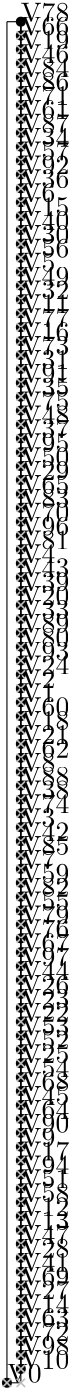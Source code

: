 <?xml version="1.0"?>
    <!DOCTYPE ipe SYSTEM "ipe.dtd">
    <ipe version="70005" creator="Ipe 7.1.4">
    <info created="D:20131106154934" modified="D:20131106160041"/>
    <preamble>\usepackage[english]{babel}</preamble>
    <ipestyle name="basic">
    <symbol name="arrow/arc(spx)">
    <path stroke="sym-stroke" fill="sym-stroke" pen="sym-pen">
    0 0 m
    -1 0.333 l
    -1 -0.333 l
    h
    </path>
    </symbol>
    <symbol name="arrow/farc(spx)">
    <path stroke="sym-stroke" fill="white" pen="sym-pen">
    0 0 m
    -1 0.333 l
    -1 -0.333 l
    h
    </path>
    </symbol>
    <symbol name="mark/circle(sx)" transformations="translations">
    <path fill="sym-stroke">
    0.6 0 0 0.6 0 0 e
    0.4 0 0 0.4 0 0 e
    </path>
    </symbol>
    <symbol name="mark/disk(sx)" transformations="translations">
    <path fill="sym-stroke">
    0.6 0 0 0.6 0 0 e
    </path>
    </symbol>
    <symbol name="mark/fdisk(sfx)" transformations="translations">
    <group>
    <path fill="sym-fill">
    0.5 0 0 0.5 0 0 e
    </path>
    <path fill="sym-stroke" fillrule="eofill">
    0.6 0 0 0.6 0 0 e
    0.4 0 0 0.4 0 0 e
    </path>
    </group>
    </symbol>
    <symbol name="mark/box(sx)" transformations="translations">
    <path fill="sym-stroke" fillrule="eofill">
    -0.6 -0.6 m
    0.6 -0.6 l
    0.6 0.6 l
    -0.6 0.6 l
    h
    -0.4 -0.4 m
    0.4 -0.4 l
    0.4 0.4 l
    -0.4 0.4 l
    h
    </path>
    </symbol>
    <symbol name="mark/square(sx)" transformations="translations">
    <path fill="sym-stroke">
    -0.6 -0.6 m
    0.6 -0.6 l
    0.6 0.6 l
    -0.6 0.6 l
    h
    </path>
    </symbol>
    <symbol name="mark/fsquare(sfx)" transformations="translations">
    <group>
    <path fill="sym-fill">
    -0.5 -0.5 m
    0.5 -0.5 l
    0.5 0.5 l
    -0.5 0.5 l
    h
    </path>
    <path fill="sym-stroke" fillrule="eofill">
    -0.6 -0.6 m
    0.6 -0.6 l
    0.6 0.6 l
    -0.6 0.6 l
    h
    -0.4 -0.4 m
    0.4 -0.4 l
    0.4 0.4 l
    -0.4 0.4 l
    h
    </path>
    </group>
    </symbol>
    <symbol name="mark/cross(sx)" transformations="translations">
    <group>
    <path fill="sym-stroke">
    -0.43 -0.57 m
    0.57 0.43 l
    0.43 0.57 l
    -0.57 -0.43 l
    h
    </path>
    <path fill="sym-stroke">
    -0.43 0.57 m
    0.57 -0.43 l
    0.43 -0.57 l
    -0.57 0.43 l
    h
    </path>
    </group>
    </symbol>
    <symbol name="arrow/fnormal(spx)">
    <path stroke="sym-stroke" fill="white" pen="sym-pen">
    0 0 m
    -1 0.333 l
    -1 -0.333 l
    h
    </path>
    </symbol>
    <symbol name="arrow/pointed(spx)">
    <path stroke="sym-stroke" fill="sym-stroke" pen="sym-pen">
    0 0 m
    -1 0.333 l
    -0.8 0 l
    -1 -0.333 l
    h
    </path>
    </symbol>
    <symbol name="arrow/fpointed(spx)">
    <path stroke="sym-stroke" fill="white" pen="sym-pen">
    0 0 m
    -1 0.333 l
    -0.8 0 l
    -1 -0.333 l
    h
    </path>
    </symbol>
    <symbol name="arrow/linear(spx)">
    <path stroke="sym-stroke" pen="sym-pen">
    -1 0.333 m
    0 0 l
    -1 -0.333 l
    </path>
    </symbol>
    <symbol name="arrow/fdouble(spx)">
    <path stroke="sym-stroke" fill="white" pen="sym-pen">
    0 0 m
    -1 0.333 l
    -1 -0.333 l
    h
    -1 0 m
    -2 0.333 l
    -2 -0.333 l
    h
    </path>
    </symbol>
    <symbol name="arrow/double(spx)">
    <path stroke="sym-stroke" fill="sym-stroke" pen="sym-pen">
    0 0 m
    -1 0.333 l
    -1 -0.333 l
    h
    -1 0 m
    -2 0.333 l
    -2 -0.333 l
    h
    </path>
    </symbol>
    <pen name="heavier" value="0.8"/>
    <pen name="fat" value="1.2"/>
    <pen name="ultrafat" value="2"/>
    <symbolsize name="large" value="5"/>
    <symbolsize name="small" value="2"/>
    <symbolsize name="tiny" value="1.1"/>
    <arrowsize name="large" value="10"/>
    <arrowsize name="small" value="5"/>
    <arrowsize name="tiny" value="3"/>
    <color name="red" value="1 0 0"/>
    <color name="green" value="0 1 0"/>
    <color name="blue" value="0 0 1"/>
    <color name="yellow" value="1 1 0"/>
    <color name="orange" value="1 0.647 0"/>
    <color name="gold" value="1 0.843 0"/>
    <color name="purple" value="0.627 0.125 0.941"/>
    <color name="gray" value="0.745"/>
    <color name="brown" value="0.647 0.165 0.165"/>
    <color name="navy" value="0 0 0.502"/>
    <color name="pink" value="1 0.753 0.796"/>
    <color name="seagreen" value="0.18 0.545 0.341"/>
    <color name="turquoise" value="0.251 0.878 0.816"/>
    <color name="violet" value="0.933 0.51 0.933"/>
    <color name="darkblue" value="0 0 0.545"/>
    <color name="darkcyan" value="0 0.545 0.545"/>
    <color name="darkgray" value="0.663"/>
    <color name="darkgreen" value="0 0.392 0"/>
    <color name="darkmagenta" value="0.545 0 0.545"/>
    <color name="darkorange" value="1 0.549 0"/>
    <color name="darkred" value="0.545 0 0"/>
    <color name="lightblue" value="0.678 0.847 0.902"/>
    <color name="lightcyan" value="0.878 1 1"/>
    <color name="lightgray" value="0.827"/>
    <color name="lightgreen" value="0.565 0.933 0.565"/>
    <color name="lightyellow" value="1 1 0.878"/>
    <dashstyle name="dashed" value="[4] 0"/>
    <dashstyle name="dotted" value="[1 3] 0"/>
    <dashstyle name="dash dotted" value="[4 2 1 2] 0"/>
    <dashstyle name="dash dot dotted" value="[4 2 1 2 1 2] 0"/>
    <textsize name="large" value="\large"/>
    <textsize name="Large" value="\Large"/>
    <textsize name="LARGE" value="\LARGE"/>
    <textsize name="huge" value="\huge"/>
    <textsize name="Huge" value="\Huge"/>
    <textsize name="small" value="\small"/>
    <textsize name="footnote" value="\footnotesize"/>
    <textsize name="tiny" value="\tiny"/>
    <textstyle name="center" begin="\begin{center}" end="\end{center}"/>
    <textstyle name="itemize" begin="\begin{itemize}" end="\end{itemize}"/>
    <textstyle name="item" begin="\begin{itemize}\item{}" end="\end{itemize}"/>
    <gridsize name="4 pts" value="4"/>
    <gridsize name="8 pts (~3 mm)" value="8"/>
    <gridsize name="16 pts (~6 mm)" value="16"/>
    <gridsize name="32 pts (~12 mm)" value="32"/>
    <gridsize name="10 pts (~3.5 mm)" value="10"/>
    <gridsize name="20 pts (~7 mm)" value="20"/>
    <gridsize name="14 pts (~5 mm)" value="14"/>
    <gridsize name="28 pts (~10 mm)" value="28"/>
    <gridsize name="56 pts (~20 mm)" value="56"/>
    <anglesize name="90 deg" value="90"/>
    <anglesize name="60 deg" value="60"/>
    <anglesize name="45 deg" value="45"/>
    <anglesize name="30 deg" value="30"/>
    <anglesize name="22.5 deg" value="22.5"/>
    <tiling name="falling" angle="-60" step="4" width="1"/>
    <tiling name="rising" angle="30" step="4" width="1"/>
    <layout paper="1000 1000" origin="0 0" frame="1000 1000" skip="32" crop="yes"/>
    </ipestyle>
    <page>
    <layer name="alpha"/>
    <view layers="alpha" active="alpha"/>
<use name="mark/disk(sx)" pos="400 480" size="normal" stroke="black"/>
<text transformations="translations" pos="400 480" stroke="black" type="label" width="190" height="10" depth="0" valign="baseline" size="normal">V0</text><use name="mark/disk(sx)" pos="405 725" size="normal" stroke="black"/>
<text transformations="translations" pos="405 725" stroke="black" type="label" width="190" height="10" depth="0" valign="baseline" size="normal">V1</text><use name="mark/disk(sx)" pos="405 730" size="normal" stroke="black"/>
<text transformations="translations" pos="405 730" stroke="black" type="label" width="190" height="10" depth="0" valign="baseline" size="normal">V2</text><use name="mark/disk(sx)" pos="405 680" size="normal" stroke="black"/>
<text transformations="translations" pos="405 680" stroke="black" type="label" width="190" height="10" depth="0" valign="baseline" size="normal">V3</text><use name="mark/disk(sx)" pos="405 775" size="normal" stroke="black"/>
<text transformations="translations" pos="405 775" stroke="black" type="label" width="190" height="10" depth="0" valign="baseline" size="normal">V4</text><use name="mark/disk(sx)" pos="405 880" size="normal" stroke="black"/>
<text transformations="translations" pos="405 880" stroke="black" type="label" width="190" height="10" depth="0" valign="baseline" size="normal">V5</text><use name="mark/disk(sx)" pos="405 905" size="normal" stroke="black"/>
<text transformations="translations" pos="405 905" stroke="black" type="label" width="190" height="10" depth="0" valign="baseline" size="normal">V6</text><use name="mark/disk(sx)" pos="405 665" size="normal" stroke="black"/>
<text transformations="translations" pos="405 665" stroke="black" type="label" width="190" height="10" depth="0" valign="baseline" size="normal">V7</text><use name="mark/disk(sx)" pos="405 700" size="normal" stroke="black"/>
<text transformations="translations" pos="405 700" stroke="black" type="label" width="190" height="10" depth="0" valign="baseline" size="normal">V8</text><use name="mark/disk(sx)" pos="405 565" size="normal" stroke="black"/>
<text transformations="translations" pos="405 565" stroke="black" type="label" width="190" height="10" depth="0" valign="baseline" size="normal">V9</text><use name="mark/disk(sx)" pos="405 485" size="normal" stroke="black"/>
<text transformations="translations" pos="405 485" stroke="black" type="label" width="190" height="10" depth="0" valign="baseline" size="normal">V10</text><use name="mark/disk(sx)" pos="405 865" size="normal" stroke="black"/>
<text transformations="translations" pos="405 865" stroke="black" type="label" width="190" height="10" depth="0" valign="baseline" size="normal">V11</text><use name="mark/disk(sx)" pos="405 540" size="normal" stroke="black"/>
<text transformations="translations" pos="405 540" stroke="black" type="label" width="190" height="10" depth="0" valign="baseline" size="normal">V12</text><use name="mark/disk(sx)" pos="405 535" size="normal" stroke="black"/>
<text transformations="translations" pos="405 535" stroke="black" type="label" width="190" height="10" depth="0" valign="baseline" size="normal">V13</text><use name="mark/disk(sx)" pos="405 505" size="normal" stroke="black"/>
<text transformations="translations" pos="405 505" stroke="black" type="label" width="190" height="10" depth="0" valign="baseline" size="normal">V14</text><use name="mark/disk(sx)" pos="405 900" size="normal" stroke="black"/>
<text transformations="translations" pos="405 900" stroke="black" type="label" width="190" height="10" depth="0" valign="baseline" size="normal">V15</text><use name="mark/disk(sx)" pos="405 560" size="normal" stroke="black"/>
<text transformations="translations" pos="405 560" stroke="black" type="label" width="190" height="10" depth="0" valign="baseline" size="normal">V17</text><use name="mark/disk(sx)" pos="405 855" size="normal" stroke="black"/>
<text transformations="translations" pos="405 855" stroke="black" type="label" width="190" height="10" depth="0" valign="baseline" size="normal">V16</text><use name="mark/disk(sx)" pos="405 960" size="normal" stroke="black"/>
<text transformations="translations" pos="405 960" stroke="black" type="label" width="190" height="10" depth="0" valign="baseline" size="normal">V19</text><use name="mark/disk(sx)" pos="405 715" size="normal" stroke="black"/>
<text transformations="translations" pos="405 715" stroke="black" type="label" width="190" height="10" depth="0" valign="baseline" size="normal">V18</text><use name="mark/disk(sx)" pos="405 710" size="normal" stroke="black"/>
<text transformations="translations" pos="405 710" stroke="black" type="label" width="190" height="10" depth="0" valign="baseline" size="normal">V21</text><use name="mark/disk(sx)" pos="405 760" size="normal" stroke="black"/>
<text transformations="translations" pos="405 760" stroke="black" type="label" width="190" height="10" depth="0" valign="baseline" size="normal">V20</text><use name="mark/disk(sx)" pos="405 615" size="normal" stroke="black"/>
<text transformations="translations" pos="405 615" stroke="black" type="label" width="190" height="10" depth="0" valign="baseline" size="normal">V23</text><use name="mark/disk(sx)" pos="405 610" size="normal" stroke="black"/>
<text transformations="translations" pos="405 610" stroke="black" type="label" width="190" height="10" depth="0" valign="baseline" size="normal">V22</text><use name="mark/disk(sx)" pos="405 595" size="normal" stroke="black"/>
<text transformations="translations" pos="405 595" stroke="black" type="label" width="190" height="10" depth="0" valign="baseline" size="normal">V25</text><use name="mark/disk(sx)" pos="405 735" size="normal" stroke="black"/>
<text transformations="translations" pos="405 735" stroke="black" type="label" width="190" height="10" depth="0" valign="baseline" size="normal">V24</text><use name="mark/disk(sx)" pos="405 510" size="normal" stroke="black"/>
<text transformations="translations" pos="405 510" stroke="black" type="label" width="190" height="10" depth="0" valign="baseline" size="normal">V27</text><use name="mark/disk(sx)" pos="405 620" size="normal" stroke="black"/>
<text transformations="translations" pos="405 620" stroke="black" type="label" width="190" height="10" depth="0" valign="baseline" size="normal">V26</text><use name="mark/disk(sx)" pos="405 805" size="normal" stroke="black"/>
<text transformations="translations" pos="405 805" stroke="black" type="label" width="190" height="10" depth="0" valign="baseline" size="normal">V29</text><use name="mark/disk(sx)" pos="405 525" size="normal" stroke="black"/>
<text transformations="translations" pos="405 525" stroke="black" type="label" width="190" height="10" depth="0" valign="baseline" size="normal">V28</text><use name="mark/disk(sx)" pos="405 845" size="normal" stroke="black"/>
<text transformations="translations" pos="405 845" stroke="black" type="label" width="190" height="10" depth="0" valign="baseline" size="normal">V31</text><use name="mark/disk(sx)" pos="405 890" size="normal" stroke="black"/>
<text transformations="translations" pos="405 890" stroke="black" type="label" width="190" height="10" depth="0" valign="baseline" size="normal">V30</text><use name="mark/disk(sx)" pos="405 925" size="normal" stroke="black"/>
<text transformations="translations" pos="405 925" stroke="black" type="label" width="190" height="10" depth="0" valign="baseline" size="normal">V34</text><use name="mark/disk(sx)" pos="405 835" size="normal" stroke="black"/>
<text transformations="translations" pos="405 835" stroke="black" type="label" width="190" height="10" depth="0" valign="baseline" size="normal">V35</text><use name="mark/disk(sx)" pos="405 870" size="normal" stroke="black"/>
<text transformations="translations" pos="405 870" stroke="black" type="label" width="190" height="10" depth="0" valign="baseline" size="normal">V32</text><use name="mark/disk(sx)" pos="405 755" size="normal" stroke="black"/>
<text transformations="translations" pos="405 755" stroke="black" type="label" width="190" height="10" depth="0" valign="baseline" size="normal">V33</text><use name="mark/disk(sx)" pos="405 690" size="normal" stroke="black"/>
<text transformations="translations" pos="405 690" stroke="black" type="label" width="190" height="10" depth="0" valign="baseline" size="normal">V38</text><use name="mark/disk(sx)" pos="405 765" size="normal" stroke="black"/>
<text transformations="translations" pos="405 765" stroke="black" type="label" width="190" height="10" depth="0" valign="baseline" size="normal">V39</text><use name="mark/disk(sx)" pos="405 910" size="normal" stroke="black"/>
<text transformations="translations" pos="405 910" stroke="black" type="label" width="190" height="10" depth="0" valign="baseline" size="normal">V36</text><use name="mark/disk(sx)" pos="405 820" size="normal" stroke="black"/>
<text transformations="translations" pos="405 820" stroke="black" type="label" width="190" height="10" depth="0" valign="baseline" size="normal">V37</text><use name="mark/disk(sx)" pos="405 675" size="normal" stroke="black"/>
<text transformations="translations" pos="405 675" stroke="black" type="label" width="190" height="10" depth="0" valign="baseline" size="normal">V42</text><use name="mark/disk(sx)" pos="405 770" size="normal" stroke="black"/>
<text transformations="translations" pos="405 770" stroke="black" type="label" width="190" height="10" depth="0" valign="baseline" size="normal">V43</text><use name="mark/disk(sx)" pos="405 895" size="normal" stroke="black"/>
<text transformations="translations" pos="405 895" stroke="black" type="label" width="190" height="10" depth="0" valign="baseline" size="normal">V40</text><use name="mark/disk(sx)" pos="405 520" size="normal" stroke="black"/>
<text transformations="translations" pos="405 520" stroke="black" type="label" width="190" height="10" depth="0" valign="baseline" size="normal">V41</text><use name="mark/disk(sx)" pos="405 955" size="normal" stroke="black"/>
<text transformations="translations" pos="405 955" stroke="black" type="label" width="190" height="10" depth="0" valign="baseline" size="normal">V46</text><use name="mark/disk(sx)" pos="405 530" size="normal" stroke="black"/>
<text transformations="translations" pos="405 530" stroke="black" type="label" width="190" height="10" depth="0" valign="baseline" size="normal">V47</text><use name="mark/disk(sx)" pos="405 625" size="normal" stroke="black"/>
<text transformations="translations" pos="405 625" stroke="black" type="label" width="190" height="10" depth="0" valign="baseline" size="normal">V44</text><use name="mark/disk(sx)" pos="405 580" size="normal" stroke="black"/>
<text transformations="translations" pos="405 580" stroke="black" type="label" width="190" height="10" depth="0" valign="baseline" size="normal">V45</text><use name="mark/disk(sx)" pos="405 550" size="normal" stroke="black"/>
<text transformations="translations" pos="405 550" stroke="black" type="label" width="190" height="10" depth="0" valign="baseline" size="normal">V51</text><use name="mark/disk(sx)" pos="405 810" size="normal" stroke="black"/>
<text transformations="translations" pos="405 810" stroke="black" type="label" width="190" height="10" depth="0" valign="baseline" size="normal">V50</text><use name="mark/disk(sx)" pos="405 875" size="normal" stroke="black"/>
<text transformations="translations" pos="405 875" stroke="black" type="label" width="190" height="10" depth="0" valign="baseline" size="normal">V49</text><use name="mark/disk(sx)" pos="405 825" size="normal" stroke="black"/>
<text transformations="translations" pos="405 825" stroke="black" type="label" width="190" height="10" depth="0" valign="baseline" size="normal">V48</text><use name="mark/disk(sx)" pos="405 650" size="normal" stroke="black"/>
<text transformations="translations" pos="405 650" stroke="black" type="label" width="190" height="10" depth="0" valign="baseline" size="normal">V55</text><use name="mark/disk(sx)" pos="405 590" size="normal" stroke="black"/>
<text transformations="translations" pos="405 590" stroke="black" type="label" width="190" height="10" depth="0" valign="baseline" size="normal">V54</text><use name="mark/disk(sx)" pos="405 605" size="normal" stroke="black"/>
<text transformations="translations" pos="405 605" stroke="black" type="label" width="190" height="10" depth="0" valign="baseline" size="normal">V53</text><use name="mark/disk(sx)" pos="405 600" size="normal" stroke="black"/>
<text transformations="translations" pos="405 600" stroke="black" type="label" width="190" height="10" depth="0" valign="baseline" size="normal">V52</text><use name="mark/disk(sx)" pos="405 660" size="normal" stroke="black"/>
<text transformations="translations" pos="405 660" stroke="black" type="label" width="190" height="10" depth="0" valign="baseline" size="normal">V59</text><use name="mark/disk(sx)" pos="405 545" size="normal" stroke="black"/>
<text transformations="translations" pos="405 545" stroke="black" type="label" width="190" height="10" depth="0" valign="baseline" size="normal">V58</text><use name="mark/disk(sx)" pos="405 920" size="normal" stroke="black"/>
<text transformations="translations" pos="405 920" stroke="black" type="label" width="190" height="10" depth="0" valign="baseline" size="normal">V57</text><use name="mark/disk(sx)" pos="405 885" size="normal" stroke="black"/>
<text transformations="translations" pos="405 885" stroke="black" type="label" width="190" height="10" depth="0" valign="baseline" size="normal">V56</text><use name="mark/disk(sx)" pos="405 500" size="normal" stroke="black"/>
<text transformations="translations" pos="405 500" stroke="black" type="label" width="190" height="10" depth="0" valign="baseline" size="normal">V63</text><use name="mark/disk(sx)" pos="405 705" size="normal" stroke="black"/>
<text transformations="translations" pos="405 705" stroke="black" type="label" width="190" height="10" depth="0" valign="baseline" size="normal">V62</text><use name="mark/disk(sx)" pos="405 935" size="normal" stroke="black"/>
<text transformations="translations" pos="405 935" stroke="black" type="label" width="190" height="10" depth="0" valign="baseline" size="normal">V61</text><use name="mark/disk(sx)" pos="405 720" size="normal" stroke="black"/>
<text transformations="translations" pos="405 720" stroke="black" type="label" width="190" height="10" depth="0" valign="baseline" size="normal">V60</text><use name="mark/disk(sx)" pos="405 585" size="normal" stroke="black"/>
<text transformations="translations" pos="405 585" stroke="black" type="label" width="190" height="10" depth="0" valign="baseline" size="normal">V68</text><use name="mark/disk(sx)" pos="405 515" size="normal" stroke="black"/>
<text transformations="translations" pos="405 515" stroke="black" type="label" width="190" height="10" depth="0" valign="baseline" size="normal">V69</text><use name="mark/disk(sx)" pos="405 790" size="normal" stroke="black"/>
<text transformations="translations" pos="405 790" stroke="black" type="label" width="190" height="10" depth="0" valign="baseline" size="normal">V70</text><use name="mark/disk(sx)" pos="405 940" size="normal" stroke="black"/>
<text transformations="translations" pos="405 940" stroke="black" type="label" width="190" height="10" depth="0" valign="baseline" size="normal">V71</text><use name="mark/disk(sx)" pos="405 575" size="normal" stroke="black"/>
<text transformations="translations" pos="405 575" stroke="black" type="label" width="190" height="10" depth="0" valign="baseline" size="normal">V64</text><use name="mark/disk(sx)" pos="405 800" size="normal" stroke="black"/>
<text transformations="translations" pos="405 800" stroke="black" type="label" width="190" height="10" depth="0" valign="baseline" size="normal">V65</text><use name="mark/disk(sx)" pos="405 965" size="normal" stroke="black"/>
<text transformations="translations" pos="405 965" stroke="black" type="label" width="190" height="10" depth="0" valign="baseline" size="normal">V66</text><use name="mark/disk(sx)" pos="405 635" size="normal" stroke="black"/>
<text transformations="translations" pos="405 635" stroke="black" type="label" width="190" height="10" depth="0" valign="baseline" size="normal">V67</text><use name="mark/disk(sx)" pos="405 640" size="normal" stroke="black"/>
<text transformations="translations" pos="405 640" stroke="black" type="label" width="190" height="10" depth="0" valign="baseline" size="normal">V76</text><use name="mark/disk(sx)" pos="405 860" size="normal" stroke="black"/>
<text transformations="translations" pos="405 860" stroke="black" type="label" width="190" height="10" depth="0" valign="baseline" size="normal">V77</text><use name="mark/disk(sx)" pos="405 970" size="normal" stroke="black"/>
<text transformations="translations" pos="405 970" stroke="black" type="label" width="190" height="10" depth="0" valign="baseline" size="normal">V78</text><use name="mark/disk(sx)" pos="405 645" size="normal" stroke="black"/>
<text transformations="translations" pos="405 645" stroke="black" type="label" width="190" height="10" depth="0" valign="baseline" size="normal">V79</text><use name="mark/disk(sx)" pos="405 495" size="normal" stroke="black"/>
<text transformations="translations" pos="405 495" stroke="black" type="label" width="190" height="10" depth="0" valign="baseline" size="normal">V72</text><use name="mark/disk(sx)" pos="405 850" size="normal" stroke="black"/>
<text transformations="translations" pos="405 850" stroke="black" type="label" width="190" height="10" depth="0" valign="baseline" size="normal">V73</text><use name="mark/disk(sx)" pos="405 685" size="normal" stroke="black"/>
<text transformations="translations" pos="405 685" stroke="black" type="label" width="190" height="10" depth="0" valign="baseline" size="normal">V74</text><use name="mark/disk(sx)" pos="405 830" size="normal" stroke="black"/>
<text transformations="translations" pos="405 830" stroke="black" type="label" width="190" height="10" depth="0" valign="baseline" size="normal">V75</text><use name="mark/disk(sx)" pos="405 670" size="normal" stroke="black"/>
<text transformations="translations" pos="405 670" stroke="black" type="label" width="190" height="10" depth="0" valign="baseline" size="normal">V85</text><use name="mark/disk(sx)" pos="405 950" size="normal" stroke="black"/>
<text transformations="translations" pos="405 950" stroke="black" type="label" width="190" height="10" depth="0" valign="baseline" size="normal">V84</text><use name="mark/disk(sx)" pos="405 930" size="normal" stroke="black"/>
<text transformations="translations" pos="405 930" stroke="black" type="label" width="190" height="10" depth="0" valign="baseline" size="normal">V87</text><use name="mark/disk(sx)" pos="405 945" size="normal" stroke="black"/>
<text transformations="translations" pos="405 945" stroke="black" type="label" width="190" height="10" depth="0" valign="baseline" size="normal">V86</text><use name="mark/disk(sx)" pos="405 780" size="normal" stroke="black"/>
<text transformations="translations" pos="405 780" stroke="black" type="label" width="190" height="10" depth="0" valign="baseline" size="normal">V81</text><use name="mark/disk(sx)" pos="405 745" size="normal" stroke="black"/>
<text transformations="translations" pos="405 745" stroke="black" type="label" width="190" height="10" depth="0" valign="baseline" size="normal">V80</text><use name="mark/disk(sx)" pos="405 795" size="normal" stroke="black"/>
<text transformations="translations" pos="405 795" stroke="black" type="label" width="190" height="10" depth="0" valign="baseline" size="normal">V83</text><use name="mark/disk(sx)" pos="405 655" size="normal" stroke="black"/>
<text transformations="translations" pos="405 655" stroke="black" type="label" width="190" height="10" depth="0" valign="baseline" size="normal">V82</text><use name="mark/disk(sx)" pos="405 740" size="normal" stroke="black"/>
<text transformations="translations" pos="405 740" stroke="black" type="label" width="190" height="10" depth="0" valign="baseline" size="normal">V93</text><use name="mark/disk(sx)" pos="405 915" size="normal" stroke="black"/>
<text transformations="translations" pos="405 915" stroke="black" type="label" width="190" height="10" depth="0" valign="baseline" size="normal">V92</text><use name="mark/disk(sx)" pos="405 815" size="normal" stroke="black"/>
<text transformations="translations" pos="405 815" stroke="black" type="label" width="190" height="10" depth="0" valign="baseline" size="normal">V95</text><use name="mark/disk(sx)" pos="405 555" size="normal" stroke="black"/>
<text transformations="translations" pos="405 555" stroke="black" type="label" width="190" height="10" depth="0" valign="baseline" size="normal">V94</text><use name="mark/disk(sx)" pos="405 750" size="normal" stroke="black"/>
<text transformations="translations" pos="405 750" stroke="black" type="label" width="190" height="10" depth="0" valign="baseline" size="normal">V89</text><use name="mark/disk(sx)" pos="405 695" size="normal" stroke="black"/>
<text transformations="translations" pos="405 695" stroke="black" type="label" width="190" height="10" depth="0" valign="baseline" size="normal">V88</text><use name="mark/disk(sx)" pos="405 840" size="normal" stroke="black"/>
<text transformations="translations" pos="405 840" stroke="black" type="label" width="190" height="10" depth="0" valign="baseline" size="normal">V91</text><use name="mark/disk(sx)" pos="405 570" size="normal" stroke="black"/>
<text transformations="translations" pos="405 570" stroke="black" type="label" width="190" height="10" depth="0" valign="baseline" size="normal">V90</text><use name="mark/disk(sx)" pos="405 490" size="normal" stroke="black"/>
<text transformations="translations" pos="405 490" stroke="black" type="label" width="190" height="10" depth="0" valign="baseline" size="normal">V98</text><use name="mark/disk(sx)" pos="405 785" size="normal" stroke="black"/>
<text transformations="translations" pos="405 785" stroke="black" type="label" width="190" height="10" depth="0" valign="baseline" size="normal">V96</text><use name="mark/disk(sx)" pos="405 630" size="normal" stroke="black"/>
<text transformations="translations" pos="405 630" stroke="black" type="label" width="190" height="10" depth="0" valign="baseline" size="normal">V97</text><path stroke="black" pen="normal" dash="normal">
 405 695 m
 405 690 l
 </path>
<path stroke="black" pen="normal" dash="normal">
 405 690 m
 405 690 l
 </path>
<path stroke="black" pen="normal" dash="normal">
 405 690 m
 405 695 l
 </path>
<path stroke="black" pen="normal" dash="normal">
 405 695 m
 405 695 l
 </path>
<path stroke="black" pen="normal" dash="normal">
 405 690 m
 405 695 l
 </path>
<use name="mark/cross(sx)" pos="405 690" size="normal" stroke="gray"/>
<path stroke="black" pen="normal" dash="normal">
 405 865 m
 405 860 l
 </path>
<path stroke="black" pen="normal" dash="normal">
 405 860 m
 405 860 l
 </path>
<path stroke="black" pen="normal" dash="normal">
 405 860 m
 405 865 l
 </path>
<path stroke="black" pen="normal" dash="normal">
 405 865 m
 405 865 l
 </path>
<path stroke="black" pen="normal" dash="normal">
 405 860 m
 405 865 l
 </path>
<use name="mark/cross(sx)" pos="405 860" size="normal" stroke="gray"/>
<path stroke="black" pen="normal" dash="normal">
 405 755 m
 405 750 l
 </path>
<path stroke="black" pen="normal" dash="normal">
 405 750 m
 405 750 l
 </path>
<path stroke="black" pen="normal" dash="normal">
 405 750 m
 405 755 l
 </path>
<path stroke="black" pen="normal" dash="normal">
 405 755 m
 405 755 l
 </path>
<path stroke="black" pen="normal" dash="normal">
 405 750 m
 405 755 l
 </path>
<use name="mark/cross(sx)" pos="405 750" size="normal" stroke="gray"/>
<path stroke="black" pen="normal" dash="normal">
 405 670 m
 405 665 l
 </path>
<path stroke="black" pen="normal" dash="normal">
 405 665 m
 405 665 l
 </path>
<path stroke="black" pen="normal" dash="normal">
 405 665 m
 405 670 l
 </path>
<path stroke="black" pen="normal" dash="normal">
 405 670 m
 405 670 l
 </path>
<path stroke="black" pen="normal" dash="normal">
 405 665 m
 405 670 l
 </path>
<use name="mark/cross(sx)" pos="405 665" size="normal" stroke="gray"/>
<path stroke="black" pen="normal" dash="normal">
 405 785 m
 405 780 l
 </path>
<path stroke="black" pen="normal" dash="normal">
 405 780 m
 405 780 l
 </path>
<path stroke="black" pen="normal" dash="normal">
 405 780 m
 405 785 l
 </path>
<path stroke="black" pen="normal" dash="normal">
 405 785 m
 405 785 l
 </path>
<path stroke="black" pen="normal" dash="normal">
 405 780 m
 405 785 l
 </path>
<use name="mark/cross(sx)" pos="405 780" size="normal" stroke="gray"/>
<path stroke="black" pen="normal" dash="normal">
 405 885 m
 405 880 l
 </path>
<path stroke="black" pen="normal" dash="normal">
 405 880 m
 405 880 l
 </path>
<path stroke="black" pen="normal" dash="normal">
 405 880 m
 405 885 l
 </path>
<path stroke="black" pen="normal" dash="normal">
 405 885 m
 405 885 l
 </path>
<path stroke="black" pen="normal" dash="normal">
 405 880 m
 405 885 l
 </path>
<use name="mark/cross(sx)" pos="405 880" size="normal" stroke="gray"/>
<path stroke="black" pen="normal" dash="normal">
 405 875 m
 405 870 l
 </path>
<path stroke="black" pen="normal" dash="normal">
 405 870 m
 405 870 l
 </path>
<path stroke="black" pen="normal" dash="normal">
 405 870 m
 405 875 l
 </path>
<path stroke="black" pen="normal" dash="normal">
 405 875 m
 405 875 l
 </path>
<path stroke="black" pen="normal" dash="normal">
 405 870 m
 405 875 l
 </path>
<use name="mark/cross(sx)" pos="405 870" size="normal" stroke="gray"/>
<path stroke="black" pen="normal" dash="normal">
 405 955 m
 405 950 l
 </path>
<path stroke="black" pen="normal" dash="normal">
 405 950 m
 405 950 l
 </path>
<path stroke="black" pen="normal" dash="normal">
 405 950 m
 405 955 l
 </path>
<path stroke="black" pen="normal" dash="normal">
 405 955 m
 405 955 l
 </path>
<path stroke="black" pen="normal" dash="normal">
 405 950 m
 405 955 l
 </path>
<use name="mark/cross(sx)" pos="405 950" size="normal" stroke="gray"/>
<path stroke="black" pen="normal" dash="normal">
 405 500 m
 405 495 l
 </path>
<path stroke="black" pen="normal" dash="normal">
 405 495 m
 405 495 l
 </path>
<path stroke="black" pen="normal" dash="normal">
 405 495 m
 405 500 l
 </path>
<path stroke="black" pen="normal" dash="normal">
 405 500 m
 405 500 l
 </path>
<path stroke="black" pen="normal" dash="normal">
 405 495 m
 405 500 l
 </path>
<use name="mark/cross(sx)" pos="405 495" size="normal" stroke="gray"/>
<path stroke="black" pen="normal" dash="normal">
 405 970 m
 405 965 l
 </path>
<path stroke="black" pen="normal" dash="normal">
 405 965 m
 405 965 l
 </path>
<path stroke="black" pen="normal" dash="normal">
 405 965 m
 405 970 l
 </path>
<path stroke="black" pen="normal" dash="normal">
 405 970 m
 405 970 l
 </path>
<path stroke="black" pen="normal" dash="normal">
 405 965 m
 405 970 l
 </path>
<use name="mark/cross(sx)" pos="405 965" size="normal" stroke="gray"/>
<path stroke="black" pen="normal" dash="normal">
 405 710 m
 405 705 l
 </path>
<path stroke="black" pen="normal" dash="normal">
 405 705 m
 405 705 l
 </path>
<path stroke="black" pen="normal" dash="normal">
 405 705 m
 405 710 l
 </path>
<path stroke="black" pen="normal" dash="normal">
 405 710 m
 405 710 l
 </path>
<path stroke="black" pen="normal" dash="normal">
 405 705 m
 405 710 l
 </path>
<use name="mark/cross(sx)" pos="405 705" size="normal" stroke="gray"/>
<path stroke="black" pen="normal" dash="normal">
 405 880 m
 405 875 l
 </path>
<path stroke="black" pen="normal" dash="normal">
 405 875 m
 405 875 l
 </path>
<path stroke="black" pen="normal" dash="normal">
 405 875 m
 405 880 l
 </path>
<path stroke="black" pen="normal" dash="normal">
 405 880 m
 405 880 l
 </path>
<path stroke="black" pen="normal" dash="normal">
 405 875 m
 405 880 l
 </path>
<use name="mark/cross(sx)" pos="405 875" size="normal" stroke="gray"/>
<path stroke="black" pen="normal" dash="normal">
 405 505 m
 405 500 l
 </path>
<path stroke="black" pen="normal" dash="normal">
 405 500 m
 405 500 l
 </path>
<path stroke="black" pen="normal" dash="normal">
 405 500 m
 405 505 l
 </path>
<path stroke="black" pen="normal" dash="normal">
 405 505 m
 405 505 l
 </path>
<path stroke="black" pen="normal" dash="normal">
 405 500 m
 405 505 l
 </path>
<use name="mark/cross(sx)" pos="405 500" size="normal" stroke="gray"/>
<path stroke="black" pen="normal" dash="normal">
 405 925 m
 405 920 l
 </path>
<path stroke="black" pen="normal" dash="normal">
 405 920 m
 405 920 l
 </path>
<path stroke="black" pen="normal" dash="normal">
 405 920 m
 405 925 l
 </path>
<path stroke="black" pen="normal" dash="normal">
 405 925 m
 405 925 l
 </path>
<path stroke="black" pen="normal" dash="normal">
 405 920 m
 405 925 l
 </path>
<use name="mark/cross(sx)" pos="405 920" size="normal" stroke="gray"/>
<path stroke="black" pen="normal" dash="normal">
 405 485 m
 405 480 l
 </path>
<path stroke="black" pen="normal" dash="normal">
 405 480 m
 405 480 l
 </path>
<path stroke="black" pen="normal" dash="normal">
 400 480 m
 405 480 l
 </path>
<path stroke="black" pen="normal" dash="normal">
 405 480 m
 405 480 l
 </path>
<path stroke="black" pen="normal" dash="normal">
 405 480 m
 405 480 l
 </path>
<use name="mark/cross(sx)" pos="405 480" size="normal" stroke="gray"/>
<path stroke="black" pen="normal" dash="normal">
 405 590 m
 405 585 l
 </path>
<path stroke="black" pen="normal" dash="normal">
 405 585 m
 405 585 l
 </path>
<path stroke="black" pen="normal" dash="normal">
 405 585 m
 405 590 l
 </path>
<path stroke="black" pen="normal" dash="normal">
 405 590 m
 405 590 l
 </path>
<path stroke="black" pen="normal" dash="normal">
 405 585 m
 405 590 l
 </path>
<use name="mark/cross(sx)" pos="405 585" size="normal" stroke="gray"/>
<path stroke="black" pen="normal" dash="normal">
 405 760 m
 405 755 l
 </path>
<path stroke="black" pen="normal" dash="normal">
 405 755 m
 405 755 l
 </path>
<path stroke="black" pen="normal" dash="normal">
 405 755 m
 405 760 l
 </path>
<path stroke="black" pen="normal" dash="normal">
 405 760 m
 405 760 l
 </path>
<path stroke="black" pen="normal" dash="normal">
 405 755 m
 405 760 l
 </path>
<use name="mark/cross(sx)" pos="405 755" size="normal" stroke="gray"/>
<path stroke="black" pen="normal" dash="normal">
 405 715 m
 405 710 l
 </path>
<path stroke="black" pen="normal" dash="normal">
 405 710 m
 405 710 l
 </path>
<path stroke="black" pen="normal" dash="normal">
 405 710 m
 405 715 l
 </path>
<path stroke="black" pen="normal" dash="normal">
 405 715 m
 405 715 l
 </path>
<path stroke="black" pen="normal" dash="normal">
 405 710 m
 405 715 l
 </path>
<use name="mark/cross(sx)" pos="405 710" size="normal" stroke="gray"/>
<path stroke="black" pen="normal" dash="normal">
 405 775 m
 405 770 l
 </path>
<path stroke="black" pen="normal" dash="normal">
 405 770 m
 405 770 l
 </path>
<path stroke="black" pen="normal" dash="normal">
 405 770 m
 405 775 l
 </path>
<path stroke="black" pen="normal" dash="normal">
 405 775 m
 405 775 l
 </path>
<path stroke="black" pen="normal" dash="normal">
 405 770 m
 405 775 l
 </path>
<use name="mark/cross(sx)" pos="405 770" size="normal" stroke="gray"/>
<path stroke="black" pen="normal" dash="normal">
 405 805 m
 405 800 l
 </path>
<path stroke="black" pen="normal" dash="normal">
 405 800 m
 405 800 l
 </path>
<path stroke="black" pen="normal" dash="normal">
 405 800 m
 405 805 l
 </path>
<path stroke="black" pen="normal" dash="normal">
 405 805 m
 405 805 l
 </path>
<path stroke="black" pen="normal" dash="normal">
 405 800 m
 405 805 l
 </path>
<use name="mark/cross(sx)" pos="405 800" size="normal" stroke="gray"/>
<path stroke="black" pen="normal" dash="normal">
 405 910 m
 405 905 l
 </path>
<path stroke="black" pen="normal" dash="normal">
 405 905 m
 405 905 l
 </path>
<path stroke="black" pen="normal" dash="normal">
 405 905 m
 405 910 l
 </path>
<path stroke="black" pen="normal" dash="normal">
 405 910 m
 405 910 l
 </path>
<path stroke="black" pen="normal" dash="normal">
 405 905 m
 405 910 l
 </path>
<use name="mark/cross(sx)" pos="405 905" size="normal" stroke="gray"/>
<path stroke="black" pen="normal" dash="normal">
 405 585 m
 405 580 l
 </path>
<path stroke="black" pen="normal" dash="normal">
 405 580 m
 405 580 l
 </path>
<path stroke="black" pen="normal" dash="normal">
 405 580 m
 405 585 l
 </path>
<path stroke="black" pen="normal" dash="normal">
 405 585 m
 405 585 l
 </path>
<path stroke="black" pen="normal" dash="normal">
 405 580 m
 405 585 l
 </path>
<use name="mark/cross(sx)" pos="405 580" size="normal" stroke="gray"/>
<path stroke="black" pen="normal" dash="normal">
 405 825 m
 405 820 l
 </path>
<path stroke="black" pen="normal" dash="normal">
 405 820 m
 405 820 l
 </path>
<path stroke="black" pen="normal" dash="normal">
 405 820 m
 405 825 l
 </path>
<path stroke="black" pen="normal" dash="normal">
 405 825 m
 405 825 l
 </path>
<path stroke="black" pen="normal" dash="normal">
 405 820 m
 405 825 l
 </path>
<use name="mark/cross(sx)" pos="405 820" size="normal" stroke="gray"/>
<path stroke="black" pen="normal" dash="normal">
 405 870 m
 405 865 l
 </path>
<path stroke="black" pen="normal" dash="normal">
 405 865 m
 405 865 l
 </path>
<path stroke="black" pen="normal" dash="normal">
 405 865 m
 405 870 l
 </path>
<path stroke="black" pen="normal" dash="normal">
 405 870 m
 405 870 l
 </path>
<path stroke="black" pen="normal" dash="normal">
 405 865 m
 405 870 l
 </path>
<use name="mark/cross(sx)" pos="405 865" size="normal" stroke="gray"/>
<path stroke="black" pen="normal" dash="normal">
 405 555 m
 405 550 l
 </path>
<path stroke="black" pen="normal" dash="normal">
 405 550 m
 405 550 l
 </path>
<path stroke="black" pen="normal" dash="normal">
 405 550 m
 405 555 l
 </path>
<path stroke="black" pen="normal" dash="normal">
 405 555 m
 405 555 l
 </path>
<path stroke="black" pen="normal" dash="normal">
 405 550 m
 405 555 l
 </path>
<use name="mark/cross(sx)" pos="405 550" size="normal" stroke="gray"/>
<path stroke="black" pen="normal" dash="normal">
 405 550 m
 405 545 l
 </path>
<path stroke="black" pen="normal" dash="normal">
 405 545 m
 405 545 l
 </path>
<path stroke="black" pen="normal" dash="normal">
 405 545 m
 405 550 l
 </path>
<path stroke="black" pen="normal" dash="normal">
 405 550 m
 405 550 l
 </path>
<path stroke="black" pen="normal" dash="normal">
 405 545 m
 405 550 l
 </path>
<use name="mark/cross(sx)" pos="405 545" size="normal" stroke="gray"/>
<path stroke="black" pen="normal" dash="normal">
 405 655 m
 405 650 l
 </path>
<path stroke="black" pen="normal" dash="normal">
 405 650 m
 405 650 l
 </path>
<path stroke="black" pen="normal" dash="normal">
 405 650 m
 405 655 l
 </path>
<path stroke="black" pen="normal" dash="normal">
 405 655 m
 405 655 l
 </path>
<path stroke="black" pen="normal" dash="normal">
 405 650 m
 405 655 l
 </path>
<use name="mark/cross(sx)" pos="405 650" size="normal" stroke="gray"/>
<path stroke="black" pen="normal" dash="normal">
 405 520 m
 405 515 l
 </path>
<path stroke="black" pen="normal" dash="normal">
 405 515 m
 405 515 l
 </path>
<path stroke="black" pen="normal" dash="normal">
 405 515 m
 405 520 l
 </path>
<path stroke="black" pen="normal" dash="normal">
 405 520 m
 405 520 l
 </path>
<path stroke="black" pen="normal" dash="normal">
 405 515 m
 405 520 l
 </path>
<use name="mark/cross(sx)" pos="405 515" size="normal" stroke="gray"/>
<path stroke="black" pen="normal" dash="normal">
 405 610 m
 405 605 l
 </path>
<path stroke="black" pen="normal" dash="normal">
 405 605 m
 405 605 l
 </path>
<path stroke="black" pen="normal" dash="normal">
 405 605 m
 405 610 l
 </path>
<path stroke="black" pen="normal" dash="normal">
 405 610 m
 405 610 l
 </path>
<path stroke="black" pen="normal" dash="normal">
 405 605 m
 405 610 l
 </path>
<use name="mark/cross(sx)" pos="405 605" size="normal" stroke="gray"/>
<path stroke="black" pen="normal" dash="normal">
 405 560 m
 405 555 l
 </path>
<path stroke="black" pen="normal" dash="normal">
 405 555 m
 405 555 l
 </path>
<path stroke="black" pen="normal" dash="normal">
 405 555 m
 405 560 l
 </path>
<path stroke="black" pen="normal" dash="normal">
 405 560 m
 405 560 l
 </path>
<path stroke="black" pen="normal" dash="normal">
 405 555 m
 405 560 l
 </path>
<use name="mark/cross(sx)" pos="405 555" size="normal" stroke="gray"/>
<path stroke="black" pen="normal" dash="normal">
 405 645 m
 405 640 l
 </path>
<path stroke="black" pen="normal" dash="normal">
 405 640 m
 405 640 l
 </path>
<path stroke="black" pen="normal" dash="normal">
 405 640 m
 405 645 l
 </path>
<path stroke="black" pen="normal" dash="normal">
 405 645 m
 405 645 l
 </path>
<path stroke="black" pen="normal" dash="normal">
 405 640 m
 405 645 l
 </path>
<use name="mark/cross(sx)" pos="405 640" size="normal" stroke="gray"/>
<path stroke="black" pen="normal" dash="normal">
 405 935 m
 405 930 l
 </path>
<path stroke="black" pen="normal" dash="normal">
 405 930 m
 405 930 l
 </path>
<path stroke="black" pen="normal" dash="normal">
 405 930 m
 405 935 l
 </path>
<path stroke="black" pen="normal" dash="normal">
 405 935 m
 405 935 l
 </path>
<path stroke="black" pen="normal" dash="normal">
 405 930 m
 405 935 l
 </path>
<use name="mark/cross(sx)" pos="405 930" size="normal" stroke="gray"/>
<path stroke="black" pen="normal" dash="normal">
 405 620 m
 405 615 l
 </path>
<path stroke="black" pen="normal" dash="normal">
 405 615 m
 405 615 l
 </path>
<path stroke="black" pen="normal" dash="normal">
 405 615 m
 405 620 l
 </path>
<path stroke="black" pen="normal" dash="normal">
 405 620 m
 405 620 l
 </path>
<path stroke="black" pen="normal" dash="normal">
 405 615 m
 405 620 l
 </path>
<use name="mark/cross(sx)" pos="405 615" size="normal" stroke="gray"/>
<path stroke="black" pen="normal" dash="normal">
 405 900 m
 405 895 l
 </path>
<path stroke="black" pen="normal" dash="normal">
 405 895 m
 405 895 l
 </path>
<path stroke="black" pen="normal" dash="normal">
 405 895 m
 405 900 l
 </path>
<path stroke="black" pen="normal" dash="normal">
 405 900 m
 405 900 l
 </path>
<path stroke="black" pen="normal" dash="normal">
 405 895 m
 405 900 l
 </path>
<use name="mark/cross(sx)" pos="405 895" size="normal" stroke="gray"/>
<path stroke="black" pen="normal" dash="normal">
 405 705 m
 405 700 l
 </path>
<path stroke="black" pen="normal" dash="normal">
 405 700 m
 405 700 l
 </path>
<path stroke="black" pen="normal" dash="normal">
 405 700 m
 405 705 l
 </path>
<path stroke="black" pen="normal" dash="normal">
 405 705 m
 405 705 l
 </path>
<path stroke="black" pen="normal" dash="normal">
 405 700 m
 405 705 l
 </path>
<use name="mark/cross(sx)" pos="405 700" size="normal" stroke="gray"/>
<path stroke="black" pen="normal" dash="normal">
 405 525 m
 405 520 l
 </path>
<path stroke="black" pen="normal" dash="normal">
 405 520 m
 405 520 l
 </path>
<path stroke="black" pen="normal" dash="normal">
 405 520 m
 405 525 l
 </path>
<path stroke="black" pen="normal" dash="normal">
 405 525 m
 405 525 l
 </path>
<path stroke="black" pen="normal" dash="normal">
 405 520 m
 405 525 l
 </path>
<use name="mark/cross(sx)" pos="405 520" size="normal" stroke="gray"/>
<path stroke="black" pen="normal" dash="normal">
 405 770 m
 405 765 l
 </path>
<path stroke="black" pen="normal" dash="normal">
 405 765 m
 405 765 l
 </path>
<path stroke="black" pen="normal" dash="normal">
 405 765 m
 405 770 l
 </path>
<path stroke="black" pen="normal" dash="normal">
 405 770 m
 405 770 l
 </path>
<path stroke="black" pen="normal" dash="normal">
 405 765 m
 405 770 l
 </path>
<use name="mark/cross(sx)" pos="405 765" size="normal" stroke="gray"/>
<path stroke="black" pen="normal" dash="normal">
 405 640 m
 405 635 l
 </path>
<path stroke="black" pen="normal" dash="normal">
 405 635 m
 405 635 l
 </path>
<path stroke="black" pen="normal" dash="normal">
 405 635 m
 405 640 l
 </path>
<path stroke="black" pen="normal" dash="normal">
 405 640 m
 405 640 l
 </path>
<path stroke="black" pen="normal" dash="normal">
 405 635 m
 405 640 l
 </path>
<use name="mark/cross(sx)" pos="405 635" size="normal" stroke="gray"/>
<path stroke="black" pen="normal" dash="normal">
 400 480 m
 400 485 l
 </path>
<path stroke="black" pen="normal" dash="normal">
 400 485 m
 400 485 l
 </path>
<path stroke="black" pen="normal" dash="normal">
 405 970 m
 400 970 l
 </path>
<path stroke="black" pen="normal" dash="normal">
 400 970 m
 400 970 l
 </path>
<path stroke="black" pen="normal" dash="normal">
 400 485 m
 400 970 l
 </path>
<use name="mark/cross(sx)" pos="400 480" size="normal" stroke="gray"/>
<path stroke="black" pen="normal" dash="normal">
 405 615 m
 405 610 l
 </path>
<path stroke="black" pen="normal" dash="normal">
 405 610 m
 405 610 l
 </path>
<path stroke="black" pen="normal" dash="normal">
 405 610 m
 405 615 l
 </path>
<path stroke="black" pen="normal" dash="normal">
 405 615 m
 405 615 l
 </path>
<path stroke="black" pen="normal" dash="normal">
 405 610 m
 405 615 l
 </path>
<use name="mark/cross(sx)" pos="405 610" size="normal" stroke="gray"/>
<path stroke="black" pen="normal" dash="normal">
 405 740 m
 405 735 l
 </path>
<path stroke="black" pen="normal" dash="normal">
 405 735 m
 405 735 l
 </path>
<path stroke="black" pen="normal" dash="normal">
 405 735 m
 405 740 l
 </path>
<path stroke="black" pen="normal" dash="normal">
 405 740 m
 405 740 l
 </path>
<path stroke="black" pen="normal" dash="normal">
 405 735 m
 405 740 l
 </path>
<use name="mark/cross(sx)" pos="405 735" size="normal" stroke="gray"/>
<path stroke="black" pen="normal" dash="normal">
 405 575 m
 405 570 l
 </path>
<path stroke="black" pen="normal" dash="normal">
 405 570 m
 405 570 l
 </path>
<path stroke="black" pen="normal" dash="normal">
 405 570 m
 405 575 l
 </path>
<path stroke="black" pen="normal" dash="normal">
 405 575 m
 405 575 l
 </path>
<path stroke="black" pen="normal" dash="normal">
 405 570 m
 405 575 l
 </path>
<use name="mark/cross(sx)" pos="405 570" size="normal" stroke="gray"/>
<path stroke="black" pen="normal" dash="normal">
 405 800 m
 405 795 l
 </path>
<path stroke="black" pen="normal" dash="normal">
 405 795 m
 405 795 l
 </path>
<path stroke="black" pen="normal" dash="normal">
 405 795 m
 405 800 l
 </path>
<path stroke="black" pen="normal" dash="normal">
 405 800 m
 405 800 l
 </path>
<path stroke="black" pen="normal" dash="normal">
 405 795 m
 405 800 l
 </path>
<use name="mark/cross(sx)" pos="405 795" size="normal" stroke="gray"/>
<path stroke="black" pen="normal" dash="normal">
 405 745 m
 405 740 l
 </path>
<path stroke="black" pen="normal" dash="normal">
 405 740 m
 405 740 l
 </path>
<path stroke="black" pen="normal" dash="normal">
 405 740 m
 405 745 l
 </path>
<path stroke="black" pen="normal" dash="normal">
 405 745 m
 405 745 l
 </path>
<path stroke="black" pen="normal" dash="normal">
 405 740 m
 405 745 l
 </path>
<use name="mark/cross(sx)" pos="405 740" size="normal" stroke="gray"/>
<path stroke="black" pen="normal" dash="normal">
 405 920 m
 405 915 l
 </path>
<path stroke="black" pen="normal" dash="normal">
 405 915 m
 405 915 l
 </path>
<path stroke="black" pen="normal" dash="normal">
 405 915 m
 405 920 l
 </path>
<path stroke="black" pen="normal" dash="normal">
 405 920 m
 405 920 l
 </path>
<path stroke="black" pen="normal" dash="normal">
 405 915 m
 405 920 l
 </path>
<use name="mark/cross(sx)" pos="405 915" size="normal" stroke="gray"/>
<path stroke="black" pen="normal" dash="normal">
 405 660 m
 405 655 l
 </path>
<path stroke="black" pen="normal" dash="normal">
 405 655 m
 405 655 l
 </path>
<path stroke="black" pen="normal" dash="normal">
 405 655 m
 405 660 l
 </path>
<path stroke="black" pen="normal" dash="normal">
 405 660 m
 405 660 l
 </path>
<path stroke="black" pen="normal" dash="normal">
 405 655 m
 405 660 l
 </path>
<use name="mark/cross(sx)" pos="405 655" size="normal" stroke="gray"/>
<path stroke="black" pen="normal" dash="normal">
 405 830 m
 405 825 l
 </path>
<path stroke="black" pen="normal" dash="normal">
 405 825 m
 405 825 l
 </path>
<path stroke="black" pen="normal" dash="normal">
 405 825 m
 405 830 l
 </path>
<path stroke="black" pen="normal" dash="normal">
 405 830 m
 405 830 l
 </path>
<path stroke="black" pen="normal" dash="normal">
 405 825 m
 405 830 l
 </path>
<use name="mark/cross(sx)" pos="405 825" size="normal" stroke="gray"/>
<path stroke="black" pen="normal" dash="normal">
 405 680 m
 405 675 l
 </path>
<path stroke="black" pen="normal" dash="normal">
 405 675 m
 405 675 l
 </path>
<path stroke="black" pen="normal" dash="normal">
 405 675 m
 405 680 l
 </path>
<path stroke="black" pen="normal" dash="normal">
 405 680 m
 405 680 l
 </path>
<path stroke="black" pen="normal" dash="normal">
 405 675 m
 405 680 l
 </path>
<use name="mark/cross(sx)" pos="405 675" size="normal" stroke="gray"/>
<path stroke="black" pen="normal" dash="normal">
 405 905 m
 405 900 l
 </path>
<path stroke="black" pen="normal" dash="normal">
 405 900 m
 405 900 l
 </path>
<path stroke="black" pen="normal" dash="normal">
 405 900 m
 405 905 l
 </path>
<path stroke="black" pen="normal" dash="normal">
 405 905 m
 405 905 l
 </path>
<path stroke="black" pen="normal" dash="normal">
 405 900 m
 405 905 l
 </path>
<use name="mark/cross(sx)" pos="405 900" size="normal" stroke="gray"/>
<path stroke="black" pen="normal" dash="normal">
 405 595 m
 405 590 l
 </path>
<path stroke="black" pen="normal" dash="normal">
 405 590 m
 405 590 l
 </path>
<path stroke="black" pen="normal" dash="normal">
 405 590 m
 405 595 l
 </path>
<path stroke="black" pen="normal" dash="normal">
 405 595 m
 405 595 l
 </path>
<path stroke="black" pen="normal" dash="normal">
 405 590 m
 405 595 l
 </path>
<use name="mark/cross(sx)" pos="405 590" size="normal" stroke="gray"/>
<path stroke="black" pen="normal" dash="normal">
 405 690 m
 405 685 l
 </path>
<path stroke="black" pen="normal" dash="normal">
 405 685 m
 405 685 l
 </path>
<path stroke="black" pen="normal" dash="normal">
 405 685 m
 405 690 l
 </path>
<path stroke="black" pen="normal" dash="normal">
 405 690 m
 405 690 l
 </path>
<path stroke="black" pen="normal" dash="normal">
 405 685 m
 405 690 l
 </path>
<use name="mark/cross(sx)" pos="405 685" size="normal" stroke="gray"/>
<path stroke="black" pen="normal" dash="normal">
 405 650 m
 405 645 l
 </path>
<path stroke="black" pen="normal" dash="normal">
 405 645 m
 405 645 l
 </path>
<path stroke="black" pen="normal" dash="normal">
 405 645 m
 405 650 l
 </path>
<path stroke="black" pen="normal" dash="normal">
 405 650 m
 405 650 l
 </path>
<path stroke="black" pen="normal" dash="normal">
 405 645 m
 405 650 l
 </path>
<use name="mark/cross(sx)" pos="405 645" size="normal" stroke="gray"/>
<path stroke="black" pen="normal" dash="normal">
 405 535 m
 405 530 l
 </path>
<path stroke="black" pen="normal" dash="normal">
 405 530 m
 405 530 l
 </path>
<path stroke="black" pen="normal" dash="normal">
 405 530 m
 405 535 l
 </path>
<path stroke="black" pen="normal" dash="normal">
 405 535 m
 405 535 l
 </path>
<path stroke="black" pen="normal" dash="normal">
 405 530 m
 405 535 l
 </path>
<use name="mark/cross(sx)" pos="405 530" size="normal" stroke="gray"/>
<path stroke="black" pen="normal" dash="normal">
 405 725 m
 405 720 l
 </path>
<path stroke="black" pen="normal" dash="normal">
 405 720 m
 405 720 l
 </path>
<path stroke="black" pen="normal" dash="normal">
 405 720 m
 405 725 l
 </path>
<path stroke="black" pen="normal" dash="normal">
 405 725 m
 405 725 l
 </path>
<path stroke="black" pen="normal" dash="normal">
 405 720 m
 405 725 l
 </path>
<use name="mark/cross(sx)" pos="405 720" size="normal" stroke="gray"/>
<path stroke="black" pen="normal" dash="normal">
 405 545 m
 405 540 l
 </path>
<path stroke="black" pen="normal" dash="normal">
 405 540 m
 405 540 l
 </path>
<path stroke="black" pen="normal" dash="normal">
 405 540 m
 405 545 l
 </path>
<path stroke="black" pen="normal" dash="normal">
 405 545 m
 405 545 l
 </path>
<path stroke="black" pen="normal" dash="normal">
 405 540 m
 405 545 l
 </path>
<use name="mark/cross(sx)" pos="405 540" size="normal" stroke="gray"/>
<path stroke="black" pen="normal" dash="normal">
 405 845 m
 405 840 l
 </path>
<path stroke="black" pen="normal" dash="normal">
 405 840 m
 405 840 l
 </path>
<path stroke="black" pen="normal" dash="normal">
 405 840 m
 405 845 l
 </path>
<path stroke="black" pen="normal" dash="normal">
 405 845 m
 405 845 l
 </path>
<path stroke="black" pen="normal" dash="normal">
 405 840 m
 405 845 l
 </path>
<use name="mark/cross(sx)" pos="405 840" size="normal" stroke="gray"/>
<path stroke="black" pen="normal" dash="normal">
 405 750 m
 405 745 l
 </path>
<path stroke="black" pen="normal" dash="normal">
 405 745 m
 405 745 l
 </path>
<path stroke="black" pen="normal" dash="normal">
 405 745 m
 405 750 l
 </path>
<path stroke="black" pen="normal" dash="normal">
 405 750 m
 405 750 l
 </path>
<path stroke="black" pen="normal" dash="normal">
 405 745 m
 405 750 l
 </path>
<use name="mark/cross(sx)" pos="405 745" size="normal" stroke="gray"/>
<path stroke="black" pen="normal" dash="normal">
 405 510 m
 405 505 l
 </path>
<path stroke="black" pen="normal" dash="normal">
 405 505 m
 405 505 l
 </path>
<path stroke="black" pen="normal" dash="normal">
 405 505 m
 405 510 l
 </path>
<path stroke="black" pen="normal" dash="normal">
 405 510 m
 405 510 l
 </path>
<path stroke="black" pen="normal" dash="normal">
 405 505 m
 405 510 l
 </path>
<use name="mark/cross(sx)" pos="405 505" size="normal" stroke="gray"/>
<path stroke="black" pen="normal" dash="normal">
 405 605 m
 405 600 l
 </path>
<path stroke="black" pen="normal" dash="normal">
 405 600 m
 405 600 l
 </path>
<path stroke="black" pen="normal" dash="normal">
 405 600 m
 405 605 l
 </path>
<path stroke="black" pen="normal" dash="normal">
 405 605 m
 405 605 l
 </path>
<path stroke="black" pen="normal" dash="normal">
 405 600 m
 405 605 l
 </path>
<use name="mark/cross(sx)" pos="405 600" size="normal" stroke="gray"/>
<path stroke="black" pen="normal" dash="normal">
 405 950 m
 405 945 l
 </path>
<path stroke="black" pen="normal" dash="normal">
 405 945 m
 405 945 l
 </path>
<path stroke="black" pen="normal" dash="normal">
 405 945 m
 405 950 l
 </path>
<path stroke="black" pen="normal" dash="normal">
 405 950 m
 405 950 l
 </path>
<path stroke="black" pen="normal" dash="normal">
 405 945 m
 405 950 l
 </path>
<use name="mark/cross(sx)" pos="405 945" size="normal" stroke="gray"/>
<path stroke="black" pen="normal" dash="normal">
 405 720 m
 405 715 l
 </path>
<path stroke="black" pen="normal" dash="normal">
 405 715 m
 405 715 l
 </path>
<path stroke="black" pen="normal" dash="normal">
 405 715 m
 405 720 l
 </path>
<path stroke="black" pen="normal" dash="normal">
 405 720 m
 405 720 l
 </path>
<path stroke="black" pen="normal" dash="normal">
 405 715 m
 405 720 l
 </path>
<use name="mark/cross(sx)" pos="405 715" size="normal" stroke="gray"/>
<path stroke="black" pen="normal" dash="normal">
 405 945 m
 405 940 l
 </path>
<path stroke="black" pen="normal" dash="normal">
 405 940 m
 405 940 l
 </path>
<path stroke="black" pen="normal" dash="normal">
 405 940 m
 405 945 l
 </path>
<path stroke="black" pen="normal" dash="normal">
 405 945 m
 405 945 l
 </path>
<path stroke="black" pen="normal" dash="normal">
 405 940 m
 405 945 l
 </path>
<use name="mark/cross(sx)" pos="405 940" size="normal" stroke="gray"/>
<path stroke="black" pen="normal" dash="normal">
 405 490 m
 405 485 l
 </path>
<path stroke="black" pen="normal" dash="normal">
 405 485 m
 405 485 l
 </path>
<path stroke="black" pen="normal" dash="normal">
 405 485 m
 405 490 l
 </path>
<path stroke="black" pen="normal" dash="normal">
 405 490 m
 405 490 l
 </path>
<path stroke="black" pen="normal" dash="normal">
 405 485 m
 405 490 l
 </path>
<use name="mark/cross(sx)" pos="405 485" size="normal" stroke="gray"/>
<path stroke="black" pen="normal" dash="normal">
 405 735 m
 405 730 l
 </path>
<path stroke="black" pen="normal" dash="normal">
 405 730 m
 405 730 l
 </path>
<path stroke="black" pen="normal" dash="normal">
 405 730 m
 405 735 l
 </path>
<path stroke="black" pen="normal" dash="normal">
 405 735 m
 405 735 l
 </path>
<path stroke="black" pen="normal" dash="normal">
 405 730 m
 405 735 l
 </path>
<use name="mark/cross(sx)" pos="405 730" size="normal" stroke="gray"/>
<path stroke="black" pen="normal" dash="normal">
 405 765 m
 405 760 l
 </path>
<path stroke="black" pen="normal" dash="normal">
 405 760 m
 405 760 l
 </path>
<path stroke="black" pen="normal" dash="normal">
 405 760 m
 405 765 l
 </path>
<path stroke="black" pen="normal" dash="normal">
 405 765 m
 405 765 l
 </path>
<path stroke="black" pen="normal" dash="normal">
 405 760 m
 405 765 l
 </path>
<use name="mark/cross(sx)" pos="405 760" size="normal" stroke="gray"/>
<path stroke="black" pen="normal" dash="normal">
 405 915 m
 405 910 l
 </path>
<path stroke="black" pen="normal" dash="normal">
 405 910 m
 405 910 l
 </path>
<path stroke="black" pen="normal" dash="normal">
 405 910 m
 405 915 l
 </path>
<path stroke="black" pen="normal" dash="normal">
 405 915 m
 405 915 l
 </path>
<path stroke="black" pen="normal" dash="normal">
 405 910 m
 405 915 l
 </path>
<use name="mark/cross(sx)" pos="405 910" size="normal" stroke="gray"/>
<path stroke="black" pen="normal" dash="normal">
 405 965 m
 405 960 l
 </path>
<path stroke="black" pen="normal" dash="normal">
 405 960 m
 405 960 l
 </path>
<path stroke="black" pen="normal" dash="normal">
 405 960 m
 405 965 l
 </path>
<path stroke="black" pen="normal" dash="normal">
 405 965 m
 405 965 l
 </path>
<path stroke="black" pen="normal" dash="normal">
 405 960 m
 405 965 l
 </path>
<use name="mark/cross(sx)" pos="405 960" size="normal" stroke="gray"/>
<path stroke="black" pen="normal" dash="normal">
 405 810 m
 405 805 l
 </path>
<path stroke="black" pen="normal" dash="normal">
 405 805 m
 405 805 l
 </path>
<path stroke="black" pen="normal" dash="normal">
 405 805 m
 405 810 l
 </path>
<path stroke="black" pen="normal" dash="normal">
 405 810 m
 405 810 l
 </path>
<path stroke="black" pen="normal" dash="normal">
 405 805 m
 405 810 l
 </path>
<use name="mark/cross(sx)" pos="405 805" size="normal" stroke="gray"/>
<path stroke="black" pen="normal" dash="normal">
 405 675 m
 405 670 l
 </path>
<path stroke="black" pen="normal" dash="normal">
 405 670 m
 405 670 l
 </path>
<path stroke="black" pen="normal" dash="normal">
 405 670 m
 405 675 l
 </path>
<path stroke="black" pen="normal" dash="normal">
 405 675 m
 405 675 l
 </path>
<path stroke="black" pen="normal" dash="normal">
 405 670 m
 405 675 l
 </path>
<use name="mark/cross(sx)" pos="405 670" size="normal" stroke="gray"/>
<path stroke="black" pen="normal" dash="normal">
 405 795 m
 405 790 l
 </path>
<path stroke="black" pen="normal" dash="normal">
 405 790 m
 405 790 l
 </path>
<path stroke="black" pen="normal" dash="normal">
 405 790 m
 405 795 l
 </path>
<path stroke="black" pen="normal" dash="normal">
 405 795 m
 405 795 l
 </path>
<path stroke="black" pen="normal" dash="normal">
 405 790 m
 405 795 l
 </path>
<use name="mark/cross(sx)" pos="405 790" size="normal" stroke="gray"/>
<path stroke="black" pen="normal" dash="normal">
 405 835 m
 405 830 l
 </path>
<path stroke="black" pen="normal" dash="normal">
 405 830 m
 405 830 l
 </path>
<path stroke="black" pen="normal" dash="normal">
 405 830 m
 405 835 l
 </path>
<path stroke="black" pen="normal" dash="normal">
 405 835 m
 405 835 l
 </path>
<path stroke="black" pen="normal" dash="normal">
 405 830 m
 405 835 l
 </path>
<use name="mark/cross(sx)" pos="405 830" size="normal" stroke="gray"/>
<path stroke="black" pen="normal" dash="normal">
 405 600 m
 405 595 l
 </path>
<path stroke="black" pen="normal" dash="normal">
 405 595 m
 405 595 l
 </path>
<path stroke="black" pen="normal" dash="normal">
 405 595 m
 405 600 l
 </path>
<path stroke="black" pen="normal" dash="normal">
 405 600 m
 405 600 l
 </path>
<path stroke="black" pen="normal" dash="normal">
 405 595 m
 405 600 l
 </path>
<use name="mark/cross(sx)" pos="405 595" size="normal" stroke="gray"/>
<path stroke="black" pen="normal" dash="normal">
 405 780 m
 405 775 l
 </path>
<path stroke="black" pen="normal" dash="normal">
 405 775 m
 405 775 l
 </path>
<path stroke="black" pen="normal" dash="normal">
 405 775 m
 405 780 l
 </path>
<path stroke="black" pen="normal" dash="normal">
 405 780 m
 405 780 l
 </path>
<path stroke="black" pen="normal" dash="normal">
 405 775 m
 405 780 l
 </path>
<use name="mark/cross(sx)" pos="405 775" size="normal" stroke="gray"/>
<path stroke="black" pen="normal" dash="normal">
 405 820 m
 405 815 l
 </path>
<path stroke="black" pen="normal" dash="normal">
 405 815 m
 405 815 l
 </path>
<path stroke="black" pen="normal" dash="normal">
 405 815 m
 405 820 l
 </path>
<path stroke="black" pen="normal" dash="normal">
 405 820 m
 405 820 l
 </path>
<path stroke="black" pen="normal" dash="normal">
 405 815 m
 405 820 l
 </path>
<use name="mark/cross(sx)" pos="405 815" size="normal" stroke="gray"/>
<path stroke="black" pen="normal" dash="normal">
 405 790 m
 405 785 l
 </path>
<path stroke="black" pen="normal" dash="normal">
 405 785 m
 405 785 l
 </path>
<path stroke="black" pen="normal" dash="normal">
 405 785 m
 405 790 l
 </path>
<path stroke="black" pen="normal" dash="normal">
 405 790 m
 405 790 l
 </path>
<path stroke="black" pen="normal" dash="normal">
 405 785 m
 405 790 l
 </path>
<use name="mark/cross(sx)" pos="405 785" size="normal" stroke="gray"/>
<path stroke="black" pen="normal" dash="normal">
 405 930 m
 405 925 l
 </path>
<path stroke="black" pen="normal" dash="normal">
 405 925 m
 405 925 l
 </path>
<path stroke="black" pen="normal" dash="normal">
 405 925 m
 405 930 l
 </path>
<path stroke="black" pen="normal" dash="normal">
 405 930 m
 405 930 l
 </path>
<path stroke="black" pen="normal" dash="normal">
 405 925 m
 405 930 l
 </path>
<use name="mark/cross(sx)" pos="405 925" size="normal" stroke="gray"/>
<path stroke="black" pen="normal" dash="normal">
 405 530 m
 405 525 l
 </path>
<path stroke="black" pen="normal" dash="normal">
 405 525 m
 405 525 l
 </path>
<path stroke="black" pen="normal" dash="normal">
 405 525 m
 405 530 l
 </path>
<path stroke="black" pen="normal" dash="normal">
 405 530 m
 405 530 l
 </path>
<path stroke="black" pen="normal" dash="normal">
 405 525 m
 405 530 l
 </path>
<use name="mark/cross(sx)" pos="405 525" size="normal" stroke="gray"/>
<path stroke="black" pen="normal" dash="normal">
 405 850 m
 405 845 l
 </path>
<path stroke="black" pen="normal" dash="normal">
 405 845 m
 405 845 l
 </path>
<path stroke="black" pen="normal" dash="normal">
 405 845 m
 405 850 l
 </path>
<path stroke="black" pen="normal" dash="normal">
 405 850 m
 405 850 l
 </path>
<path stroke="black" pen="normal" dash="normal">
 405 845 m
 405 850 l
 </path>
<use name="mark/cross(sx)" pos="405 845" size="normal" stroke="gray"/>
<path stroke="black" pen="normal" dash="normal">
 405 570 m
 405 565 l
 </path>
<path stroke="black" pen="normal" dash="normal">
 405 565 m
 405 565 l
 </path>
<path stroke="black" pen="normal" dash="normal">
 405 565 m
 405 570 l
 </path>
<path stroke="black" pen="normal" dash="normal">
 405 570 m
 405 570 l
 </path>
<path stroke="black" pen="normal" dash="normal">
 405 565 m
 405 570 l
 </path>
<use name="mark/cross(sx)" pos="405 565" size="normal" stroke="gray"/>
<path stroke="black" pen="normal" dash="normal">
 405 635 m
 405 630 l
 </path>
<path stroke="black" pen="normal" dash="normal">
 405 630 m
 405 630 l
 </path>
<path stroke="black" pen="normal" dash="normal">
 405 630 m
 405 635 l
 </path>
<path stroke="black" pen="normal" dash="normal">
 405 635 m
 405 635 l
 </path>
<path stroke="black" pen="normal" dash="normal">
 405 630 m
 405 635 l
 </path>
<use name="mark/cross(sx)" pos="405 630" size="normal" stroke="gray"/>
<path stroke="black" pen="normal" dash="normal">
 405 495 m
 405 490 l
 </path>
<path stroke="black" pen="normal" dash="normal">
 405 490 m
 405 490 l
 </path>
<path stroke="black" pen="normal" dash="normal">
 405 490 m
 405 495 l
 </path>
<path stroke="black" pen="normal" dash="normal">
 405 495 m
 405 495 l
 </path>
<path stroke="black" pen="normal" dash="normal">
 405 490 m
 405 495 l
 </path>
<use name="mark/cross(sx)" pos="405 490" size="normal" stroke="gray"/>
<path stroke="black" pen="normal" dash="normal">
 405 565 m
 405 560 l
 </path>
<path stroke="black" pen="normal" dash="normal">
 405 560 m
 405 560 l
 </path>
<path stroke="black" pen="normal" dash="normal">
 405 560 m
 405 565 l
 </path>
<path stroke="black" pen="normal" dash="normal">
 405 565 m
 405 565 l
 </path>
<path stroke="black" pen="normal" dash="normal">
 405 560 m
 405 565 l
 </path>
<use name="mark/cross(sx)" pos="405 560" size="normal" stroke="gray"/>
<path stroke="black" pen="normal" dash="normal">
 405 840 m
 405 835 l
 </path>
<path stroke="black" pen="normal" dash="normal">
 405 835 m
 405 835 l
 </path>
<path stroke="black" pen="normal" dash="normal">
 405 835 m
 405 840 l
 </path>
<path stroke="black" pen="normal" dash="normal">
 405 840 m
 405 840 l
 </path>
<path stroke="black" pen="normal" dash="normal">
 405 835 m
 405 840 l
 </path>
<use name="mark/cross(sx)" pos="405 835" size="normal" stroke="gray"/>
<path stroke="black" pen="normal" dash="normal">
 405 860 m
 405 855 l
 </path>
<path stroke="black" pen="normal" dash="normal">
 405 855 m
 405 855 l
 </path>
<path stroke="black" pen="normal" dash="normal">
 405 855 m
 405 860 l
 </path>
<path stroke="black" pen="normal" dash="normal">
 405 860 m
 405 860 l
 </path>
<path stroke="black" pen="normal" dash="normal">
 405 855 m
 405 860 l
 </path>
<use name="mark/cross(sx)" pos="405 855" size="normal" stroke="gray"/>
<path stroke="black" pen="normal" dash="normal">
 405 730 m
 405 725 l
 </path>
<path stroke="black" pen="normal" dash="normal">
 405 725 m
 405 725 l
 </path>
<path stroke="black" pen="normal" dash="normal">
 405 725 m
 405 730 l
 </path>
<path stroke="black" pen="normal" dash="normal">
 405 730 m
 405 730 l
 </path>
<path stroke="black" pen="normal" dash="normal">
 405 725 m
 405 730 l
 </path>
<use name="mark/cross(sx)" pos="405 725" size="normal" stroke="gray"/>
<path stroke="black" pen="normal" dash="normal">
 405 855 m
 405 850 l
 </path>
<path stroke="black" pen="normal" dash="normal">
 405 850 m
 405 850 l
 </path>
<path stroke="black" pen="normal" dash="normal">
 405 850 m
 405 855 l
 </path>
<path stroke="black" pen="normal" dash="normal">
 405 855 m
 405 855 l
 </path>
<path stroke="black" pen="normal" dash="normal">
 405 850 m
 405 855 l
 </path>
<use name="mark/cross(sx)" pos="405 850" size="normal" stroke="gray"/>
<path stroke="black" pen="normal" dash="normal">
 405 890 m
 405 885 l
 </path>
<path stroke="black" pen="normal" dash="normal">
 405 885 m
 405 885 l
 </path>
<path stroke="black" pen="normal" dash="normal">
 405 885 m
 405 890 l
 </path>
<path stroke="black" pen="normal" dash="normal">
 405 890 m
 405 890 l
 </path>
<path stroke="black" pen="normal" dash="normal">
 405 885 m
 405 890 l
 </path>
<use name="mark/cross(sx)" pos="405 885" size="normal" stroke="gray"/>
<path stroke="black" pen="normal" dash="normal">
 405 685 m
 405 680 l
 </path>
<path stroke="black" pen="normal" dash="normal">
 405 680 m
 405 680 l
 </path>
<path stroke="black" pen="normal" dash="normal">
 405 680 m
 405 685 l
 </path>
<path stroke="black" pen="normal" dash="normal">
 405 685 m
 405 685 l
 </path>
<path stroke="black" pen="normal" dash="normal">
 405 680 m
 405 685 l
 </path>
<use name="mark/cross(sx)" pos="405 680" size="normal" stroke="gray"/>
<path stroke="black" pen="normal" dash="normal">
 405 580 m
 405 575 l
 </path>
<path stroke="black" pen="normal" dash="normal">
 405 575 m
 405 575 l
 </path>
<path stroke="black" pen="normal" dash="normal">
 405 575 m
 405 580 l
 </path>
<path stroke="black" pen="normal" dash="normal">
 405 580 m
 405 580 l
 </path>
<path stroke="black" pen="normal" dash="normal">
 405 575 m
 405 580 l
 </path>
<use name="mark/cross(sx)" pos="405 575" size="normal" stroke="gray"/>
<path stroke="black" pen="normal" dash="normal">
 405 815 m
 405 810 l
 </path>
<path stroke="black" pen="normal" dash="normal">
 405 810 m
 405 810 l
 </path>
<path stroke="black" pen="normal" dash="normal">
 405 810 m
 405 815 l
 </path>
<path stroke="black" pen="normal" dash="normal">
 405 815 m
 405 815 l
 </path>
<path stroke="black" pen="normal" dash="normal">
 405 810 m
 405 815 l
 </path>
<use name="mark/cross(sx)" pos="405 810" size="normal" stroke="gray"/>
<path stroke="black" pen="normal" dash="normal">
 405 960 m
 405 955 l
 </path>
<path stroke="black" pen="normal" dash="normal">
 405 955 m
 405 955 l
 </path>
<path stroke="black" pen="normal" dash="normal">
 405 955 m
 405 960 l
 </path>
<path stroke="black" pen="normal" dash="normal">
 405 960 m
 405 960 l
 </path>
<path stroke="black" pen="normal" dash="normal">
 405 955 m
 405 960 l
 </path>
<use name="mark/cross(sx)" pos="405 955" size="normal" stroke="gray"/>
<path stroke="black" pen="normal" dash="normal">
 405 940 m
 405 935 l
 </path>
<path stroke="black" pen="normal" dash="normal">
 405 935 m
 405 935 l
 </path>
<path stroke="black" pen="normal" dash="normal">
 405 935 m
 405 940 l
 </path>
<path stroke="black" pen="normal" dash="normal">
 405 940 m
 405 940 l
 </path>
<path stroke="black" pen="normal" dash="normal">
 405 935 m
 405 940 l
 </path>
<use name="mark/cross(sx)" pos="405 935" size="normal" stroke="gray"/>
<path stroke="black" pen="normal" dash="normal">
 405 895 m
 405 890 l
 </path>
<path stroke="black" pen="normal" dash="normal">
 405 890 m
 405 890 l
 </path>
<path stroke="black" pen="normal" dash="normal">
 405 890 m
 405 895 l
 </path>
<path stroke="black" pen="normal" dash="normal">
 405 895 m
 405 895 l
 </path>
<path stroke="black" pen="normal" dash="normal">
 405 890 m
 405 895 l
 </path>
<use name="mark/cross(sx)" pos="405 890" size="normal" stroke="gray"/>
<path stroke="black" pen="normal" dash="normal">
 405 665 m
 405 660 l
 </path>
<path stroke="black" pen="normal" dash="normal">
 405 660 m
 405 660 l
 </path>
<path stroke="black" pen="normal" dash="normal">
 405 660 m
 405 665 l
 </path>
<path stroke="black" pen="normal" dash="normal">
 405 665 m
 405 665 l
 </path>
<path stroke="black" pen="normal" dash="normal">
 405 660 m
 405 665 l
 </path>
<use name="mark/cross(sx)" pos="405 660" size="normal" stroke="gray"/>
<path stroke="black" pen="normal" dash="normal">
 405 540 m
 405 535 l
 </path>
<path stroke="black" pen="normal" dash="normal">
 405 535 m
 405 535 l
 </path>
<path stroke="black" pen="normal" dash="normal">
 405 535 m
 405 540 l
 </path>
<path stroke="black" pen="normal" dash="normal">
 405 540 m
 405 540 l
 </path>
<path stroke="black" pen="normal" dash="normal">
 405 535 m
 405 540 l
 </path>
<use name="mark/cross(sx)" pos="405 535" size="normal" stroke="gray"/>
<path stroke="black" pen="normal" dash="normal">
 405 515 m
 405 510 l
 </path>
<path stroke="black" pen="normal" dash="normal">
 405 510 m
 405 510 l
 </path>
<path stroke="black" pen="normal" dash="normal">
 405 510 m
 405 515 l
 </path>
<path stroke="black" pen="normal" dash="normal">
 405 515 m
 405 515 l
 </path>
<path stroke="black" pen="normal" dash="normal">
 405 510 m
 405 515 l
 </path>
<use name="mark/cross(sx)" pos="405 510" size="normal" stroke="gray"/>
<path stroke="black" pen="normal" dash="normal">
 405 700 m
 405 695 l
 </path>
<path stroke="black" pen="normal" dash="normal">
 405 695 m
 405 695 l
 </path>
<path stroke="black" pen="normal" dash="normal">
 405 695 m
 405 700 l
 </path>
<path stroke="black" pen="normal" dash="normal">
 405 700 m
 405 700 l
 </path>
<path stroke="black" pen="normal" dash="normal">
 405 695 m
 405 700 l
 </path>
<use name="mark/cross(sx)" pos="405 695" size="normal" stroke="gray"/>
<path stroke="black" pen="normal" dash="normal">
 405 625 m
 405 620 l
 </path>
<path stroke="black" pen="normal" dash="normal">
 405 620 m
 405 620 l
 </path>
<path stroke="black" pen="normal" dash="normal">
 405 620 m
 405 625 l
 </path>
<path stroke="black" pen="normal" dash="normal">
 405 625 m
 405 625 l
 </path>
<path stroke="black" pen="normal" dash="normal">
 405 620 m
 405 625 l
 </path>
<use name="mark/cross(sx)" pos="405 620" size="normal" stroke="gray"/>
<path stroke="black" pen="normal" dash="normal">
 405 630 m
 405 625 l
 </path>
<path stroke="black" pen="normal" dash="normal">
 405 625 m
 405 625 l
 </path>
<path stroke="black" pen="normal" dash="normal">
 405 625 m
 405 630 l
 </path>
<path stroke="black" pen="normal" dash="normal">
 405 630 m
 405 630 l
 </path>
<path stroke="black" pen="normal" dash="normal">
 405 625 m
 405 630 l
 </path>
<use name="mark/cross(sx)" pos="405 625" size="normal" stroke="gray"/>
</page>
</ipe>
